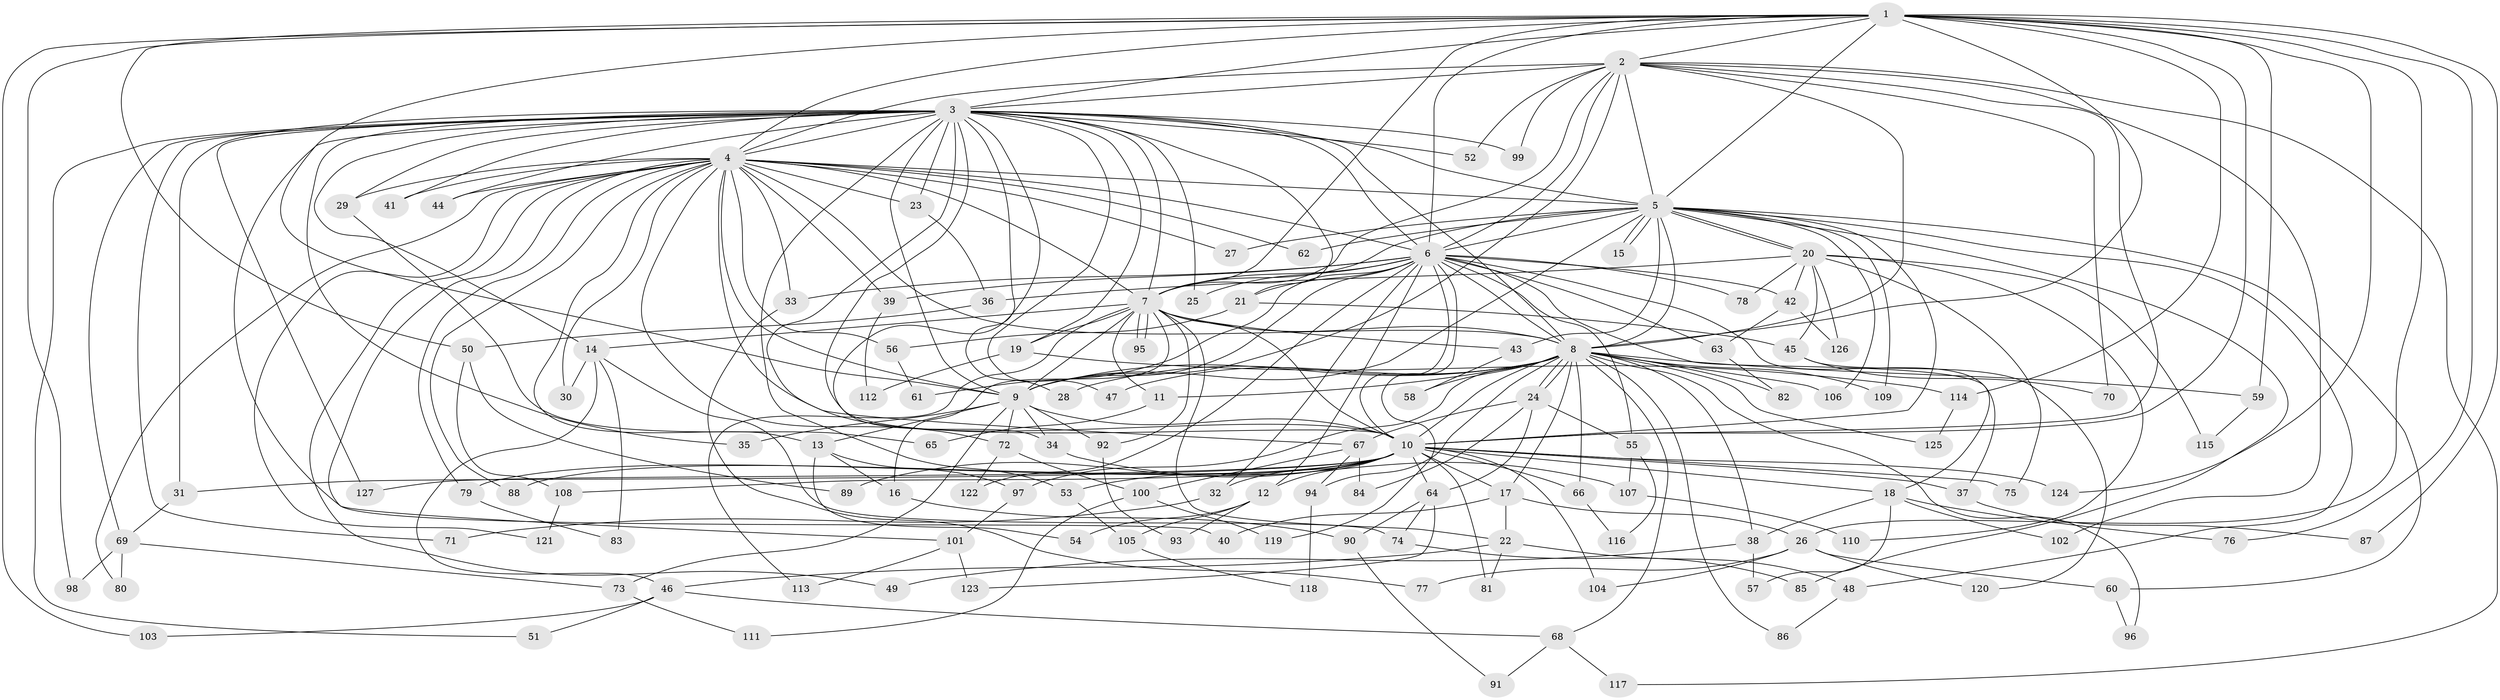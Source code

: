 // coarse degree distribution, {18: 0.01098901098901099, 13: 0.01098901098901099, 28: 0.02197802197802198, 27: 0.01098901098901099, 20: 0.01098901098901099, 24: 0.01098901098901099, 22: 0.01098901098901099, 14: 0.01098901098901099, 26: 0.01098901098901099, 3: 0.25274725274725274, 5: 0.06593406593406594, 7: 0.01098901098901099, 2: 0.4065934065934066, 4: 0.10989010989010989, 9: 0.02197802197802198, 6: 0.02197802197802198}
// Generated by graph-tools (version 1.1) at 2025/51/02/27/25 19:51:47]
// undirected, 127 vertices, 279 edges
graph export_dot {
graph [start="1"]
  node [color=gray90,style=filled];
  1;
  2;
  3;
  4;
  5;
  6;
  7;
  8;
  9;
  10;
  11;
  12;
  13;
  14;
  15;
  16;
  17;
  18;
  19;
  20;
  21;
  22;
  23;
  24;
  25;
  26;
  27;
  28;
  29;
  30;
  31;
  32;
  33;
  34;
  35;
  36;
  37;
  38;
  39;
  40;
  41;
  42;
  43;
  44;
  45;
  46;
  47;
  48;
  49;
  50;
  51;
  52;
  53;
  54;
  55;
  56;
  57;
  58;
  59;
  60;
  61;
  62;
  63;
  64;
  65;
  66;
  67;
  68;
  69;
  70;
  71;
  72;
  73;
  74;
  75;
  76;
  77;
  78;
  79;
  80;
  81;
  82;
  83;
  84;
  85;
  86;
  87;
  88;
  89;
  90;
  91;
  92;
  93;
  94;
  95;
  96;
  97;
  98;
  99;
  100;
  101;
  102;
  103;
  104;
  105;
  106;
  107;
  108;
  109;
  110;
  111;
  112;
  113;
  114;
  115;
  116;
  117;
  118;
  119;
  120;
  121;
  122;
  123;
  124;
  125;
  126;
  127;
  1 -- 2;
  1 -- 3;
  1 -- 4;
  1 -- 5;
  1 -- 6;
  1 -- 7;
  1 -- 8;
  1 -- 9;
  1 -- 10;
  1 -- 26;
  1 -- 50;
  1 -- 59;
  1 -- 76;
  1 -- 87;
  1 -- 98;
  1 -- 103;
  1 -- 114;
  1 -- 124;
  2 -- 3;
  2 -- 4;
  2 -- 5;
  2 -- 6;
  2 -- 7;
  2 -- 8;
  2 -- 9;
  2 -- 10;
  2 -- 52;
  2 -- 70;
  2 -- 99;
  2 -- 102;
  2 -- 117;
  3 -- 4;
  3 -- 5;
  3 -- 6;
  3 -- 7;
  3 -- 8;
  3 -- 9;
  3 -- 10;
  3 -- 14;
  3 -- 19;
  3 -- 21;
  3 -- 23;
  3 -- 25;
  3 -- 28;
  3 -- 29;
  3 -- 31;
  3 -- 34;
  3 -- 35;
  3 -- 40;
  3 -- 41;
  3 -- 44;
  3 -- 47;
  3 -- 51;
  3 -- 52;
  3 -- 53;
  3 -- 67;
  3 -- 69;
  3 -- 71;
  3 -- 99;
  3 -- 127;
  4 -- 5;
  4 -- 6;
  4 -- 7;
  4 -- 8;
  4 -- 9;
  4 -- 10;
  4 -- 13;
  4 -- 23;
  4 -- 27;
  4 -- 29;
  4 -- 30;
  4 -- 33;
  4 -- 39;
  4 -- 41;
  4 -- 44;
  4 -- 49;
  4 -- 56;
  4 -- 62;
  4 -- 72;
  4 -- 79;
  4 -- 80;
  4 -- 88;
  4 -- 101;
  4 -- 121;
  5 -- 6;
  5 -- 7;
  5 -- 8;
  5 -- 9;
  5 -- 10;
  5 -- 15;
  5 -- 15;
  5 -- 20;
  5 -- 20;
  5 -- 27;
  5 -- 43;
  5 -- 48;
  5 -- 60;
  5 -- 62;
  5 -- 85;
  5 -- 106;
  5 -- 109;
  6 -- 7;
  6 -- 8;
  6 -- 9;
  6 -- 10;
  6 -- 12;
  6 -- 18;
  6 -- 21;
  6 -- 25;
  6 -- 32;
  6 -- 33;
  6 -- 37;
  6 -- 39;
  6 -- 42;
  6 -- 55;
  6 -- 61;
  6 -- 63;
  6 -- 78;
  6 -- 119;
  6 -- 122;
  7 -- 8;
  7 -- 9;
  7 -- 10;
  7 -- 11;
  7 -- 14;
  7 -- 16;
  7 -- 19;
  7 -- 22;
  7 -- 43;
  7 -- 92;
  7 -- 95;
  7 -- 95;
  7 -- 113;
  8 -- 9;
  8 -- 10;
  8 -- 11;
  8 -- 17;
  8 -- 24;
  8 -- 24;
  8 -- 28;
  8 -- 38;
  8 -- 47;
  8 -- 58;
  8 -- 59;
  8 -- 66;
  8 -- 68;
  8 -- 82;
  8 -- 86;
  8 -- 94;
  8 -- 96;
  8 -- 97;
  8 -- 106;
  8 -- 109;
  8 -- 125;
  9 -- 10;
  9 -- 13;
  9 -- 34;
  9 -- 35;
  9 -- 72;
  9 -- 73;
  9 -- 92;
  10 -- 12;
  10 -- 17;
  10 -- 18;
  10 -- 31;
  10 -- 32;
  10 -- 37;
  10 -- 53;
  10 -- 64;
  10 -- 66;
  10 -- 75;
  10 -- 79;
  10 -- 81;
  10 -- 88;
  10 -- 89;
  10 -- 104;
  10 -- 108;
  10 -- 124;
  10 -- 127;
  11 -- 65;
  12 -- 54;
  12 -- 93;
  12 -- 105;
  13 -- 16;
  13 -- 54;
  13 -- 97;
  14 -- 30;
  14 -- 46;
  14 -- 74;
  14 -- 83;
  16 -- 90;
  17 -- 22;
  17 -- 26;
  17 -- 40;
  18 -- 38;
  18 -- 57;
  18 -- 76;
  18 -- 102;
  19 -- 112;
  19 -- 114;
  20 -- 36;
  20 -- 42;
  20 -- 45;
  20 -- 75;
  20 -- 78;
  20 -- 110;
  20 -- 115;
  20 -- 126;
  21 -- 45;
  21 -- 56;
  22 -- 46;
  22 -- 48;
  22 -- 81;
  23 -- 36;
  24 -- 55;
  24 -- 64;
  24 -- 67;
  24 -- 84;
  26 -- 60;
  26 -- 77;
  26 -- 104;
  26 -- 120;
  29 -- 65;
  31 -- 69;
  32 -- 71;
  33 -- 77;
  34 -- 107;
  36 -- 50;
  37 -- 87;
  38 -- 49;
  38 -- 57;
  39 -- 112;
  42 -- 63;
  42 -- 126;
  43 -- 58;
  45 -- 70;
  45 -- 120;
  46 -- 51;
  46 -- 68;
  46 -- 103;
  48 -- 86;
  50 -- 89;
  50 -- 108;
  53 -- 105;
  55 -- 107;
  55 -- 116;
  56 -- 61;
  59 -- 115;
  60 -- 96;
  63 -- 82;
  64 -- 74;
  64 -- 90;
  64 -- 123;
  66 -- 116;
  67 -- 84;
  67 -- 94;
  67 -- 100;
  68 -- 91;
  68 -- 117;
  69 -- 73;
  69 -- 80;
  69 -- 98;
  72 -- 100;
  72 -- 122;
  73 -- 111;
  74 -- 85;
  79 -- 83;
  90 -- 91;
  92 -- 93;
  94 -- 118;
  97 -- 101;
  100 -- 111;
  100 -- 119;
  101 -- 113;
  101 -- 123;
  105 -- 118;
  107 -- 110;
  108 -- 121;
  114 -- 125;
}
